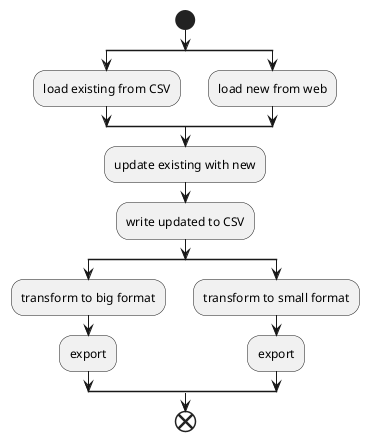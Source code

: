 @startuml

start
split
    :load existing from CSV;
split again
    :load new from web;
end split
:update existing with new;
:write updated to CSV;
split
    :transform to big format;
    :export;
split again
    :transform to small format;
    :export;
end split
end

@enduml